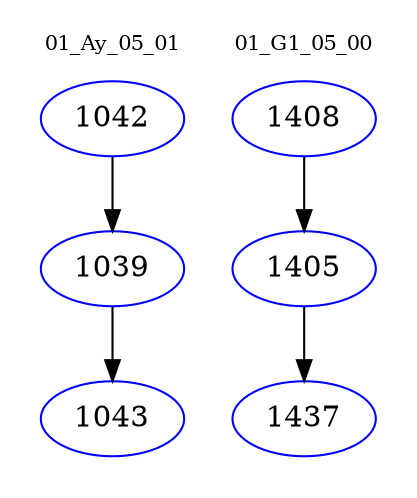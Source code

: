 digraph{
subgraph cluster_0 {
color = white
label = "01_Ay_05_01";
fontsize=10;
T0_1042 [label="1042", color="blue"]
T0_1042 -> T0_1039 [color="black"]
T0_1039 [label="1039", color="blue"]
T0_1039 -> T0_1043 [color="black"]
T0_1043 [label="1043", color="blue"]
}
subgraph cluster_1 {
color = white
label = "01_G1_05_00";
fontsize=10;
T1_1408 [label="1408", color="blue"]
T1_1408 -> T1_1405 [color="black"]
T1_1405 [label="1405", color="blue"]
T1_1405 -> T1_1437 [color="black"]
T1_1437 [label="1437", color="blue"]
}
}

